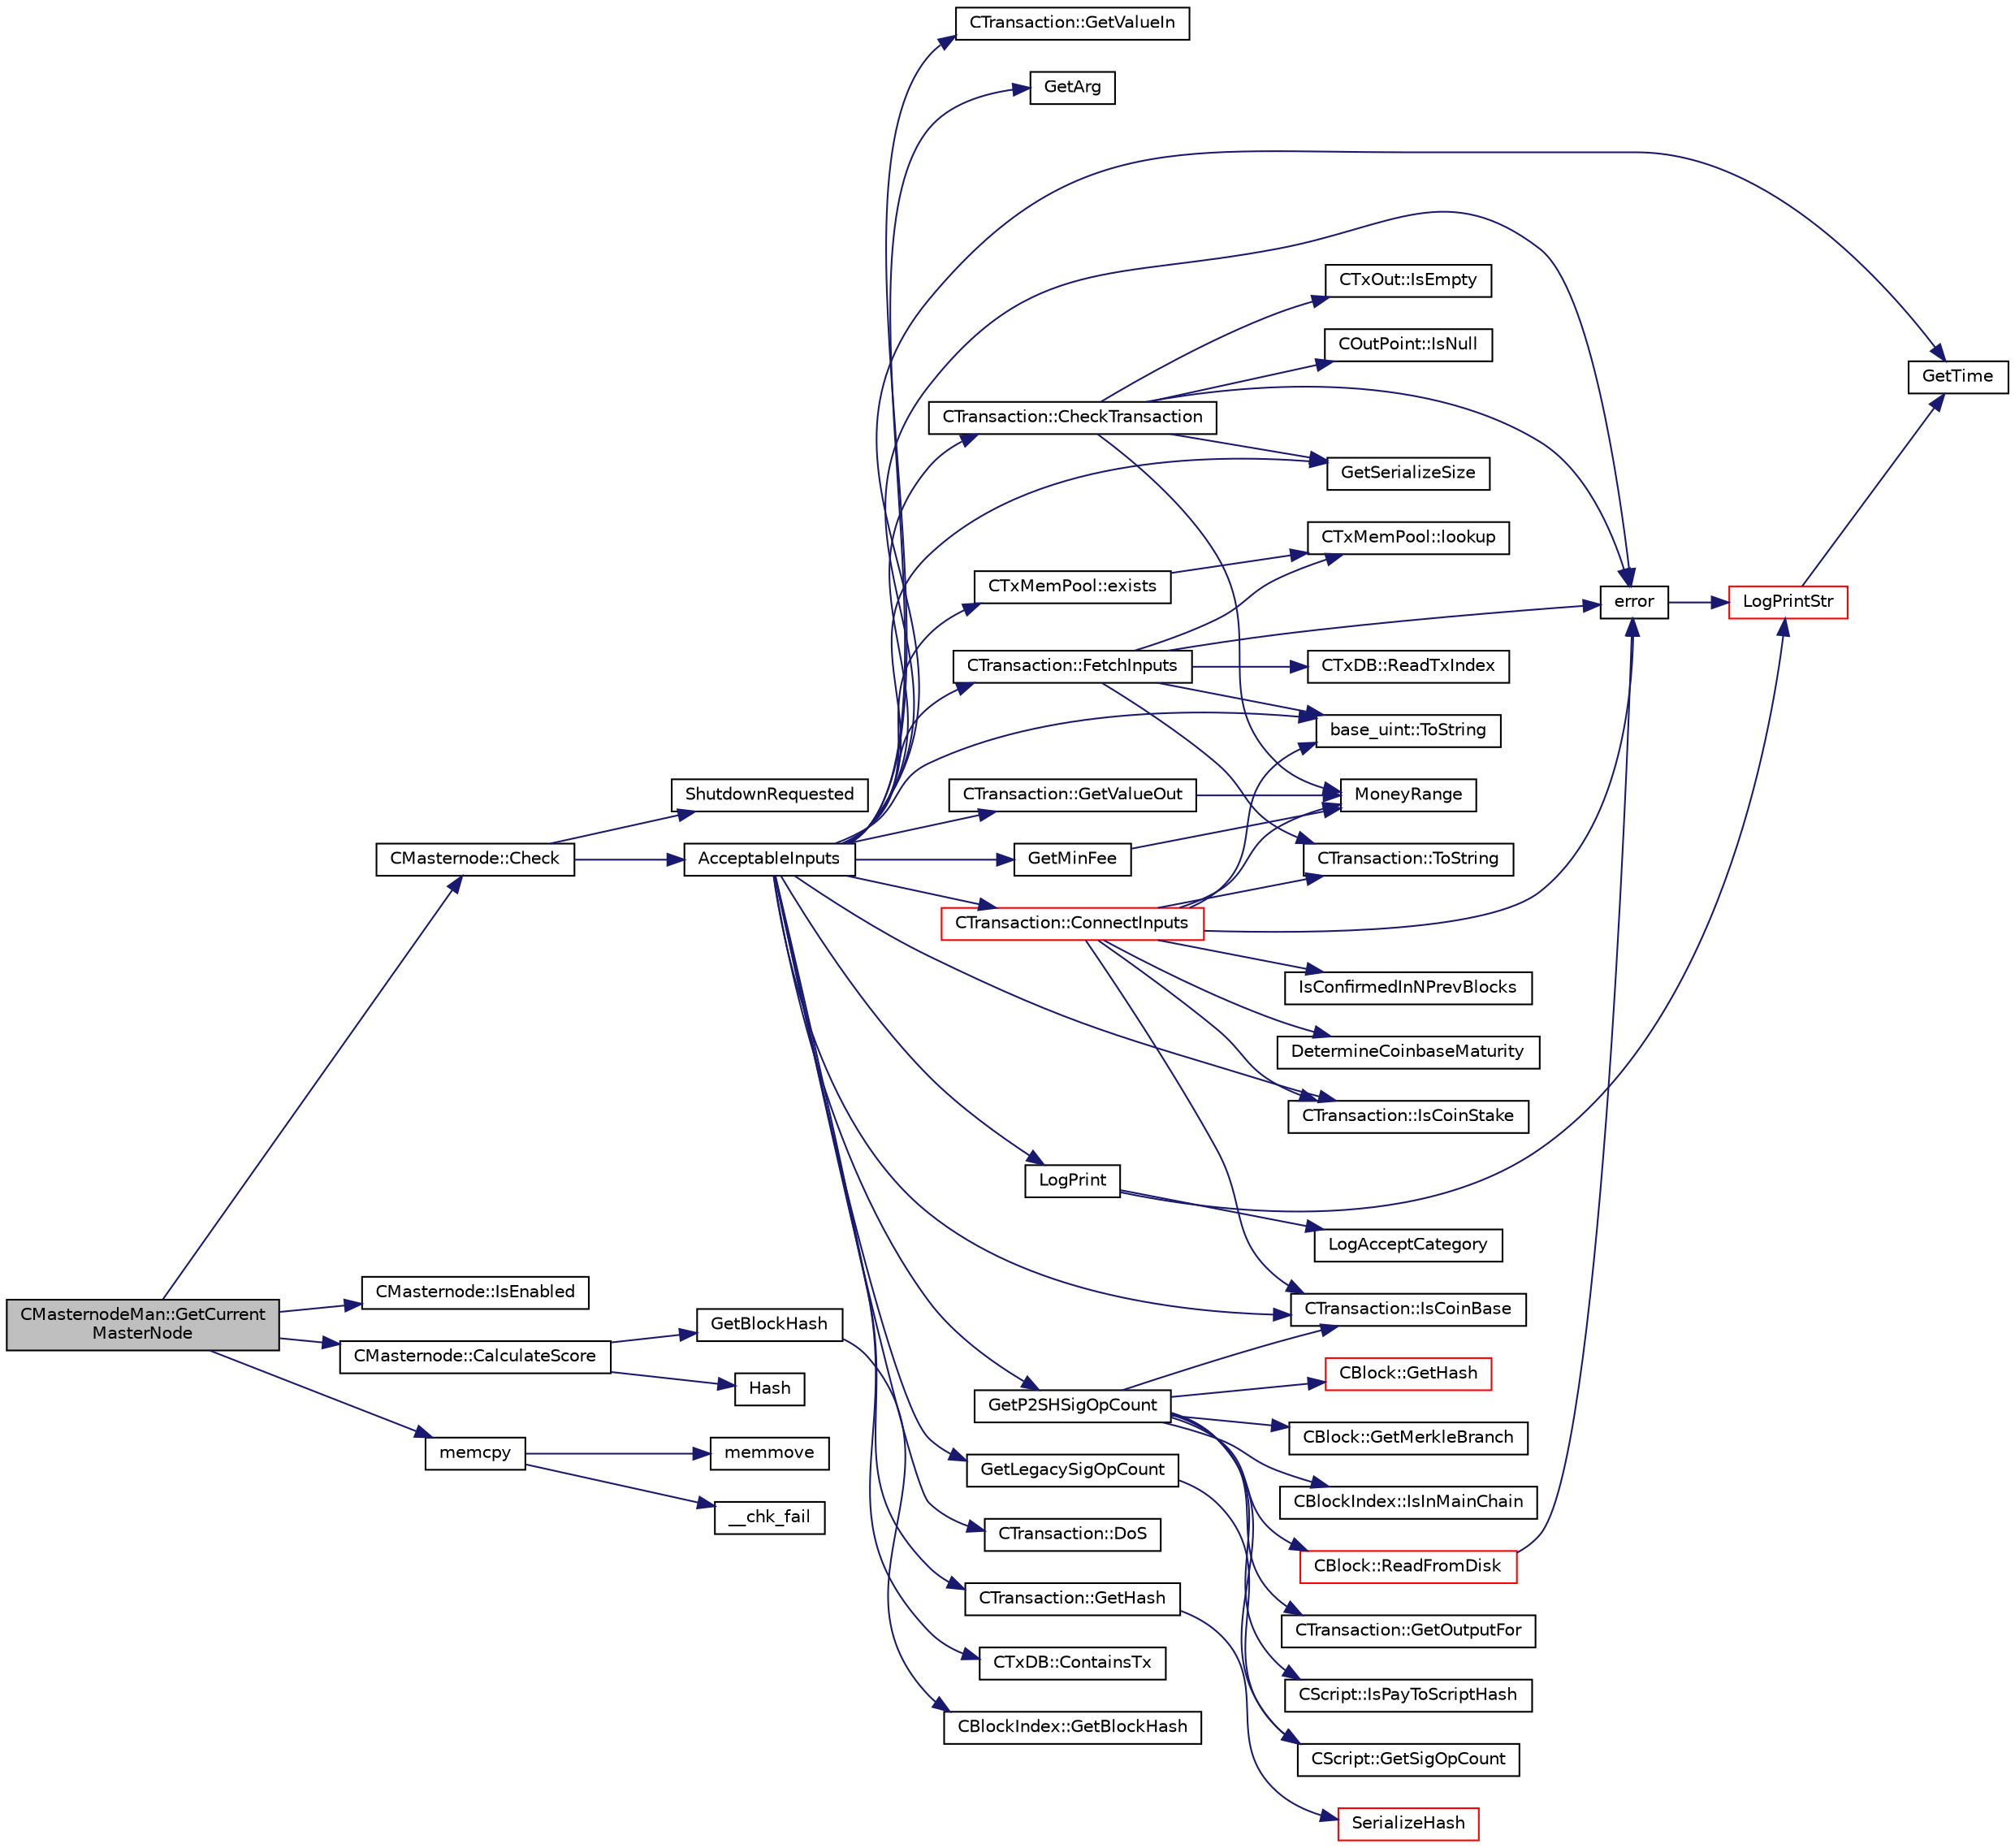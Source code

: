 digraph "CMasternodeMan::GetCurrentMasterNode"
{
  edge [fontname="Helvetica",fontsize="10",labelfontname="Helvetica",labelfontsize="10"];
  node [fontname="Helvetica",fontsize="10",shape=record];
  rankdir="LR";
  Node775 [label="CMasternodeMan::GetCurrent\lMasterNode",height=0.2,width=0.4,color="black", fillcolor="grey75", style="filled", fontcolor="black"];
  Node775 -> Node776 [color="midnightblue",fontsize="10",style="solid",fontname="Helvetica"];
  Node776 [label="CMasternode::Check",height=0.2,width=0.4,color="black", fillcolor="white", style="filled",URL="$d6/dac/class_c_masternode.html#a6c5f883b797298678c1cf814faab09a5"];
  Node776 -> Node777 [color="midnightblue",fontsize="10",style="solid",fontname="Helvetica"];
  Node777 [label="ShutdownRequested",height=0.2,width=0.4,color="black", fillcolor="white", style="filled",URL="$d0/dc9/init_8cpp.html#a6f201ca9fe6b594f1985c12b4482ea5a"];
  Node776 -> Node778 [color="midnightblue",fontsize="10",style="solid",fontname="Helvetica"];
  Node778 [label="AcceptableInputs",height=0.2,width=0.4,color="black", fillcolor="white", style="filled",URL="$df/d0a/main_8cpp.html#a05dc3f6629734b6d3a233a00e0333aac"];
  Node778 -> Node779 [color="midnightblue",fontsize="10",style="solid",fontname="Helvetica"];
  Node779 [label="CTransaction::CheckTransaction",height=0.2,width=0.4,color="black", fillcolor="white", style="filled",URL="$df/d43/class_c_transaction.html#a2104329681e2749baeeaaf47c0af482d"];
  Node779 -> Node780 [color="midnightblue",fontsize="10",style="solid",fontname="Helvetica"];
  Node780 [label="error",height=0.2,width=0.4,color="black", fillcolor="white", style="filled",URL="$d8/d3c/util_8h.html#af8985880cf4ef26df0a5aa2ffcb76662"];
  Node780 -> Node781 [color="midnightblue",fontsize="10",style="solid",fontname="Helvetica"];
  Node781 [label="LogPrintStr",height=0.2,width=0.4,color="red", fillcolor="white", style="filled",URL="$d8/d3c/util_8h.html#afd4c3002b2797c0560adddb6af3ca1da"];
  Node781 -> Node789 [color="midnightblue",fontsize="10",style="solid",fontname="Helvetica"];
  Node789 [label="GetTime",height=0.2,width=0.4,color="black", fillcolor="white", style="filled",URL="$df/d2d/util_8cpp.html#a46fac5fba8ba905b5f9acb364f5d8c6f"];
  Node779 -> Node790 [color="midnightblue",fontsize="10",style="solid",fontname="Helvetica"];
  Node790 [label="GetSerializeSize",height=0.2,width=0.4,color="black", fillcolor="white", style="filled",URL="$df/d9d/serialize_8h.html#a48239e478ae730373d1984fe304ca025"];
  Node779 -> Node791 [color="midnightblue",fontsize="10",style="solid",fontname="Helvetica"];
  Node791 [label="CTxOut::IsEmpty",height=0.2,width=0.4,color="black", fillcolor="white", style="filled",URL="$d2/db7/class_c_tx_out.html#ae5eab8e2d01f678135b8891645db6b78"];
  Node779 -> Node792 [color="midnightblue",fontsize="10",style="solid",fontname="Helvetica"];
  Node792 [label="MoneyRange",height=0.2,width=0.4,color="black", fillcolor="white", style="filled",URL="$dd/d2f/amount_8h.html#a12db56a9a1c931941f0943ecbb278aae"];
  Node779 -> Node793 [color="midnightblue",fontsize="10",style="solid",fontname="Helvetica"];
  Node793 [label="COutPoint::IsNull",height=0.2,width=0.4,color="black", fillcolor="white", style="filled",URL="$d5/d05/class_c_out_point.html#ae1516581fa2234556761f04af3a207a6"];
  Node778 -> Node780 [color="midnightblue",fontsize="10",style="solid",fontname="Helvetica"];
  Node778 -> Node794 [color="midnightblue",fontsize="10",style="solid",fontname="Helvetica"];
  Node794 [label="CTransaction::IsCoinBase",height=0.2,width=0.4,color="black", fillcolor="white", style="filled",URL="$df/d43/class_c_transaction.html#a96256e8ac1bf79ad9c057e48c41132dd"];
  Node778 -> Node795 [color="midnightblue",fontsize="10",style="solid",fontname="Helvetica"];
  Node795 [label="CTransaction::DoS",height=0.2,width=0.4,color="black", fillcolor="white", style="filled",URL="$df/d43/class_c_transaction.html#ae5f57b4b90e5a179bb359bdf72fba753"];
  Node778 -> Node796 [color="midnightblue",fontsize="10",style="solid",fontname="Helvetica"];
  Node796 [label="CTransaction::IsCoinStake",height=0.2,width=0.4,color="black", fillcolor="white", style="filled",URL="$df/d43/class_c_transaction.html#ace4278a41a296d40dcf5fb2b9cf007ec"];
  Node778 -> Node797 [color="midnightblue",fontsize="10",style="solid",fontname="Helvetica"];
  Node797 [label="CTransaction::GetHash",height=0.2,width=0.4,color="black", fillcolor="white", style="filled",URL="$df/d43/class_c_transaction.html#a0b46d80e82ca324e82c2ce3fc1492bfa"];
  Node797 -> Node798 [color="midnightblue",fontsize="10",style="solid",fontname="Helvetica"];
  Node798 [label="SerializeHash",height=0.2,width=0.4,color="red", fillcolor="white", style="filled",URL="$db/dfb/hash_8h.html#a6de694e43f17c62025c6883965b65e63"];
  Node778 -> Node800 [color="midnightblue",fontsize="10",style="solid",fontname="Helvetica"];
  Node800 [label="CTxMemPool::exists",height=0.2,width=0.4,color="black", fillcolor="white", style="filled",URL="$db/d98/class_c_tx_mem_pool.html#a8b7a13b5289ab839d4460f41a7da9789"];
  Node800 -> Node801 [color="midnightblue",fontsize="10",style="solid",fontname="Helvetica"];
  Node801 [label="CTxMemPool::lookup",height=0.2,width=0.4,color="black", fillcolor="white", style="filled",URL="$db/d98/class_c_tx_mem_pool.html#ad6d9966cdeb4b6586f7186e709b4e77e"];
  Node778 -> Node802 [color="midnightblue",fontsize="10",style="solid",fontname="Helvetica"];
  Node802 [label="CTxDB::ContainsTx",height=0.2,width=0.4,color="black", fillcolor="white", style="filled",URL="$d9/d8d/class_c_tx_d_b.html#a09b87317101ed16b6ad99794279f4c2d"];
  Node778 -> Node803 [color="midnightblue",fontsize="10",style="solid",fontname="Helvetica"];
  Node803 [label="CTransaction::FetchInputs",height=0.2,width=0.4,color="black", fillcolor="white", style="filled",URL="$df/d43/class_c_transaction.html#a5a4967303d3b588a120687f3ed1f4b0a",tooltip="Fetch from memory and/or disk. "];
  Node803 -> Node804 [color="midnightblue",fontsize="10",style="solid",fontname="Helvetica"];
  Node804 [label="CTxDB::ReadTxIndex",height=0.2,width=0.4,color="black", fillcolor="white", style="filled",URL="$d9/d8d/class_c_tx_d_b.html#a8a138e5dcc3ef98991abaa16eaa8ddeb"];
  Node803 -> Node780 [color="midnightblue",fontsize="10",style="solid",fontname="Helvetica"];
  Node803 -> Node805 [color="midnightblue",fontsize="10",style="solid",fontname="Helvetica"];
  Node805 [label="base_uint::ToString",height=0.2,width=0.4,color="black", fillcolor="white", style="filled",URL="$da/df7/classbase__uint.html#acccba4d9d51a0c36261718ca0cbb293b"];
  Node803 -> Node801 [color="midnightblue",fontsize="10",style="solid",fontname="Helvetica"];
  Node803 -> Node806 [color="midnightblue",fontsize="10",style="solid",fontname="Helvetica"];
  Node806 [label="CTransaction::ToString",height=0.2,width=0.4,color="black", fillcolor="white", style="filled",URL="$df/d43/class_c_transaction.html#a80370923c3ac828de68919295d5d0659"];
  Node778 -> Node805 [color="midnightblue",fontsize="10",style="solid",fontname="Helvetica"];
  Node778 -> Node807 [color="midnightblue",fontsize="10",style="solid",fontname="Helvetica"];
  Node807 [label="GetLegacySigOpCount",height=0.2,width=0.4,color="black", fillcolor="white", style="filled",URL="$df/d0a/main_8cpp.html#ad2eaf4f8542c12ea9ee1183609cc6d1a",tooltip="Count ECDSA signature operations the old-fashioned (pre-0.6) way. "];
  Node807 -> Node808 [color="midnightblue",fontsize="10",style="solid",fontname="Helvetica"];
  Node808 [label="CScript::GetSigOpCount",height=0.2,width=0.4,color="black", fillcolor="white", style="filled",URL="$d9/d4b/class_c_script.html#a957f92ddf3efcd76b66e514c05f27dde"];
  Node778 -> Node809 [color="midnightblue",fontsize="10",style="solid",fontname="Helvetica"];
  Node809 [label="GetP2SHSigOpCount",height=0.2,width=0.4,color="black", fillcolor="white", style="filled",URL="$df/d0a/main_8cpp.html#a519cfd439598a8bf64fe5503aa74cfcb",tooltip="Count ECDSA signature operations in pay-to-script-hash inputs. "];
  Node809 -> Node794 [color="midnightblue",fontsize="10",style="solid",fontname="Helvetica"];
  Node809 -> Node810 [color="midnightblue",fontsize="10",style="solid",fontname="Helvetica"];
  Node810 [label="CTransaction::GetOutputFor",height=0.2,width=0.4,color="black", fillcolor="white", style="filled",URL="$df/d43/class_c_transaction.html#a6b7535cbc89183563196d24c3b1d53cd"];
  Node809 -> Node811 [color="midnightblue",fontsize="10",style="solid",fontname="Helvetica"];
  Node811 [label="CScript::IsPayToScriptHash",height=0.2,width=0.4,color="black", fillcolor="white", style="filled",URL="$d9/d4b/class_c_script.html#a0c3729c606d318923dc06f95d85a0971"];
  Node809 -> Node808 [color="midnightblue",fontsize="10",style="solid",fontname="Helvetica"];
  Node809 -> Node812 [color="midnightblue",fontsize="10",style="solid",fontname="Helvetica"];
  Node812 [label="CBlock::ReadFromDisk",height=0.2,width=0.4,color="red", fillcolor="white", style="filled",URL="$d3/d51/class_c_block.html#a77a1b1e9902e1e557d762f5a5f325cd8"];
  Node812 -> Node780 [color="midnightblue",fontsize="10",style="solid",fontname="Helvetica"];
  Node809 -> Node818 [color="midnightblue",fontsize="10",style="solid",fontname="Helvetica"];
  Node818 [label="CBlock::GetHash",height=0.2,width=0.4,color="red", fillcolor="white", style="filled",URL="$d3/d51/class_c_block.html#a681acf1fa72ec2ed6c83ea5afc14e0f3"];
  Node809 -> Node821 [color="midnightblue",fontsize="10",style="solid",fontname="Helvetica"];
  Node821 [label="CBlock::GetMerkleBranch",height=0.2,width=0.4,color="black", fillcolor="white", style="filled",URL="$d3/d51/class_c_block.html#a7a3b82a1d7c641b20f4546f90533bca8"];
  Node809 -> Node822 [color="midnightblue",fontsize="10",style="solid",fontname="Helvetica"];
  Node822 [label="CBlockIndex::IsInMainChain",height=0.2,width=0.4,color="black", fillcolor="white", style="filled",URL="$d3/dbd/class_c_block_index.html#af4f055accf83016b226fd969e4de8fd7"];
  Node778 -> Node823 [color="midnightblue",fontsize="10",style="solid",fontname="Helvetica"];
  Node823 [label="CTransaction::GetValueIn",height=0.2,width=0.4,color="black", fillcolor="white", style="filled",URL="$df/d43/class_c_transaction.html#a50051cce0d44bc4ea2018625101dc1b6",tooltip="Amount of ions coming in to this transaction Note that lightweight clients may not know anything besi..."];
  Node778 -> Node824 [color="midnightblue",fontsize="10",style="solid",fontname="Helvetica"];
  Node824 [label="CTransaction::GetValueOut",height=0.2,width=0.4,color="black", fillcolor="white", style="filled",URL="$df/d43/class_c_transaction.html#a9ce7d94c68adb37627d82669b83a7c59",tooltip="Amount of ions spent by this transaction. "];
  Node824 -> Node792 [color="midnightblue",fontsize="10",style="solid",fontname="Helvetica"];
  Node778 -> Node790 [color="midnightblue",fontsize="10",style="solid",fontname="Helvetica"];
  Node778 -> Node825 [color="midnightblue",fontsize="10",style="solid",fontname="Helvetica"];
  Node825 [label="GetMinFee",height=0.2,width=0.4,color="black", fillcolor="white", style="filled",URL="$df/d0a/main_8cpp.html#a95215e52b78d3270b416dc7b83a306fe"];
  Node825 -> Node792 [color="midnightblue",fontsize="10",style="solid",fontname="Helvetica"];
  Node778 -> Node789 [color="midnightblue",fontsize="10",style="solid",fontname="Helvetica"];
  Node778 -> Node826 [color="midnightblue",fontsize="10",style="solid",fontname="Helvetica"];
  Node826 [label="GetArg",height=0.2,width=0.4,color="black", fillcolor="white", style="filled",URL="$df/d2d/util_8cpp.html#a24f685720bf40370e5bd2a192ad50cd8",tooltip="Return string argument or default value. "];
  Node778 -> Node827 [color="midnightblue",fontsize="10",style="solid",fontname="Helvetica"];
  Node827 [label="LogPrint",height=0.2,width=0.4,color="black", fillcolor="white", style="filled",URL="$d8/d3c/util_8h.html#aab1f837a2366f424bdc996fdf6352171"];
  Node827 -> Node828 [color="midnightblue",fontsize="10",style="solid",fontname="Helvetica"];
  Node828 [label="LogAcceptCategory",height=0.2,width=0.4,color="black", fillcolor="white", style="filled",URL="$d8/d3c/util_8h.html#a343d2a13efe00125f78d25dafb0a8d98"];
  Node827 -> Node781 [color="midnightblue",fontsize="10",style="solid",fontname="Helvetica"];
  Node778 -> Node829 [color="midnightblue",fontsize="10",style="solid",fontname="Helvetica"];
  Node829 [label="CTransaction::ConnectInputs",height=0.2,width=0.4,color="red", fillcolor="white", style="filled",URL="$df/d43/class_c_transaction.html#aaab6c4ba493c918e29fd383043dcaae7",tooltip="Sanity check previous transactions, then, if all checks succeed, mark them as spent by this transacti..."];
  Node829 -> Node780 [color="midnightblue",fontsize="10",style="solid",fontname="Helvetica"];
  Node829 -> Node805 [color="midnightblue",fontsize="10",style="solid",fontname="Helvetica"];
  Node829 -> Node806 [color="midnightblue",fontsize="10",style="solid",fontname="Helvetica"];
  Node829 -> Node794 [color="midnightblue",fontsize="10",style="solid",fontname="Helvetica"];
  Node829 -> Node796 [color="midnightblue",fontsize="10",style="solid",fontname="Helvetica"];
  Node829 -> Node830 [color="midnightblue",fontsize="10",style="solid",fontname="Helvetica"];
  Node830 [label="IsConfirmedInNPrevBlocks",height=0.2,width=0.4,color="black", fillcolor="white", style="filled",URL="$df/d0a/main_8cpp.html#a22e712bbf635a69ba8dd7ae004d2697b"];
  Node829 -> Node831 [color="midnightblue",fontsize="10",style="solid",fontname="Helvetica"];
  Node831 [label="DetermineCoinbaseMaturity",height=0.2,width=0.4,color="black", fillcolor="white", style="filled",URL="$d1/d08/proofs_8cpp.html#a97478c8207cae73889a6b1fbbc3c67e3",tooltip="Determine Coinbase Maturity (generally not a good idea - done so to increase speed) ..."];
  Node829 -> Node792 [color="midnightblue",fontsize="10",style="solid",fontname="Helvetica"];
  Node775 -> Node894 [color="midnightblue",fontsize="10",style="solid",fontname="Helvetica"];
  Node894 [label="CMasternode::IsEnabled",height=0.2,width=0.4,color="black", fillcolor="white", style="filled",URL="$d6/dac/class_c_masternode.html#a08782379f6ba10e9087b39f0cef19bce"];
  Node775 -> Node895 [color="midnightblue",fontsize="10",style="solid",fontname="Helvetica"];
  Node895 [label="CMasternode::CalculateScore",height=0.2,width=0.4,color="black", fillcolor="white", style="filled",URL="$d6/dac/class_c_masternode.html#a5193b7bca7224b39c455ddd39f0846f3"];
  Node895 -> Node896 [color="midnightblue",fontsize="10",style="solid",fontname="Helvetica"];
  Node896 [label="GetBlockHash",height=0.2,width=0.4,color="black", fillcolor="white", style="filled",URL="$dc/da3/masternode_8cpp.html#a32f5cbabfc2bd53c2f2daedf122a83cb"];
  Node896 -> Node897 [color="midnightblue",fontsize="10",style="solid",fontname="Helvetica"];
  Node897 [label="CBlockIndex::GetBlockHash",height=0.2,width=0.4,color="black", fillcolor="white", style="filled",URL="$d3/dbd/class_c_block_index.html#a98490a2788c65cdd6ae9002b004dd74c"];
  Node895 -> Node820 [color="midnightblue",fontsize="10",style="solid",fontname="Helvetica"];
  Node820 [label="Hash",height=0.2,width=0.4,color="black", fillcolor="white", style="filled",URL="$db/dfb/hash_8h.html#ab3f6c437460137530d86e09c2c102e99"];
  Node775 -> Node846 [color="midnightblue",fontsize="10",style="solid",fontname="Helvetica"];
  Node846 [label="memcpy",height=0.2,width=0.4,color="black", fillcolor="white", style="filled",URL="$d5/d9f/glibc__compat_8cpp.html#a0f46826ab0466591e136db24394923cf"];
  Node846 -> Node847 [color="midnightblue",fontsize="10",style="solid",fontname="Helvetica"];
  Node847 [label="memmove",height=0.2,width=0.4,color="black", fillcolor="white", style="filled",URL="$d5/d9f/glibc__compat_8cpp.html#a9778d49e9029dd75bc53ecbbf9f5e9a1"];
  Node846 -> Node848 [color="midnightblue",fontsize="10",style="solid",fontname="Helvetica"];
  Node848 [label="__chk_fail",height=0.2,width=0.4,color="black", fillcolor="white", style="filled",URL="$d5/d9f/glibc__compat_8cpp.html#a424ac71631da5ada2976630ff67051d1"];
}
